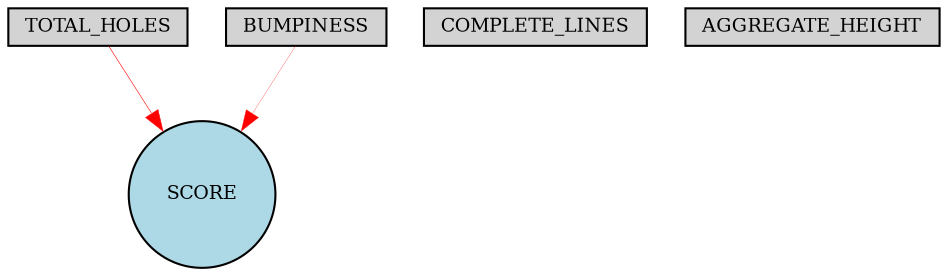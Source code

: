 digraph {
	node [fontsize=9 height=0.2 shape=circle width=0.2]
	TOTAL_HOLES [fillcolor=lightgray shape=box style=filled]
	COMPLETE_LINES [fillcolor=lightgray shape=box style=filled]
	AGGREGATE_HEIGHT [fillcolor=lightgray shape=box style=filled]
	BUMPINESS [fillcolor=lightgray shape=box style=filled]
	SCORE [fillcolor=lightblue style=filled]
	TOTAL_HOLES -> SCORE [color=red penwidth=0.2801357741508881 style=solid]
	BUMPINESS -> SCORE [color=red penwidth=0.12273811411986386 style=solid]
}
